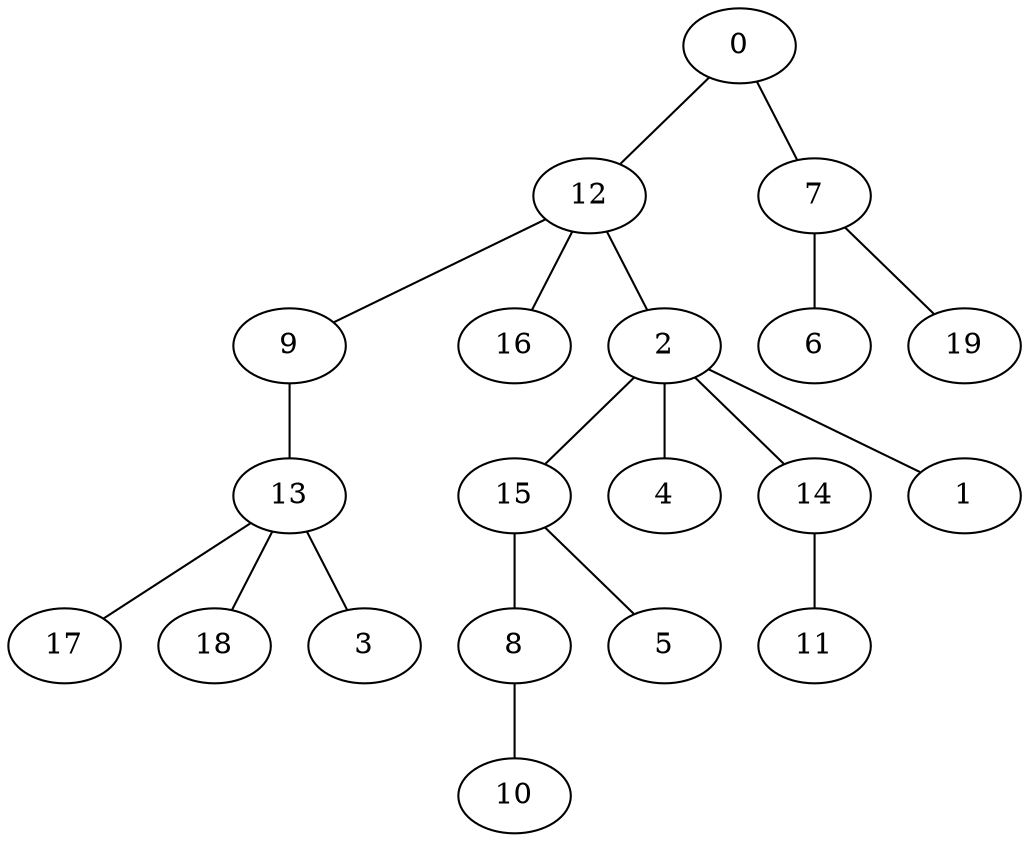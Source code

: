 graph 666{
0  [Label = "0 (0.00)"]
12  [Label = "12 (1.88)"]
7  [Label = "7 (2.93)"]
6  [Label = "6 (3.56)"]
19  [Label = "19 (3.72)"]
9  [Label = "9 (5.78)"]
16  [Label = "16 (6.54)"]
13  [Label = "13 (6.59)"]
17  [Label = "17 (6.82)"]
18  [Label = "18 (6.84)"]
2  [Label = "2 (6.92)"]
15  [Label = "15 (7.46)"]
8  [Label = "8 (8.17)"]
4  [Label = "4 (8.87)"]
10  [Label = "10 (9.15)"]
14  [Label = "14 (9.31)"]
5  [Label = "5 (9.35)"]
1  [Label = "1 (10.40)"]
3  [Label = "3 (10.59)"]
11  [Label = "11 (13.93)"]

0--12  [Label = "1.88"]
0--7  [Label = "2.93"]
7--6  [Label = "0.63"]
7--19  [Label = "0.79"]
12--9  [Label = "3.90"]
12--16  [Label = "4.67"]
9--13  [Label = "0.82"]
13--17  [Label = "0.23"]
13--18  [Label = "0.25"]
12--2  [Label = "5.04"]
2--15  [Label = "0.54"]
15--8  [Label = "0.71"]
2--4  [Label = "1.95"]
8--10  [Label = "0.99"]
2--14  [Label = "2.40"]
15--5  [Label = "1.89"]
2--1  [Label = "3.48"]
13--3  [Label = "4.00"]
14--11  [Label = "4.62"]
}
